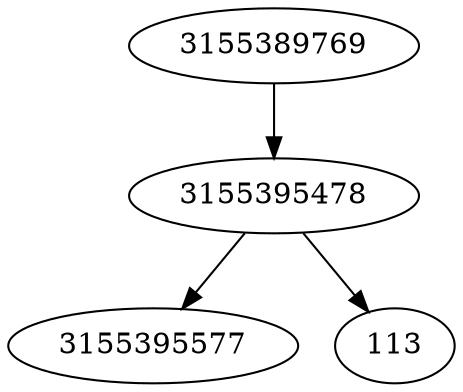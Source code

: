 strict digraph  {
3155389769;
3155395478;
3155395577;
113;
3155389769 -> 3155395478;
3155395478 -> 3155395577;
3155395478 -> 113;
}
